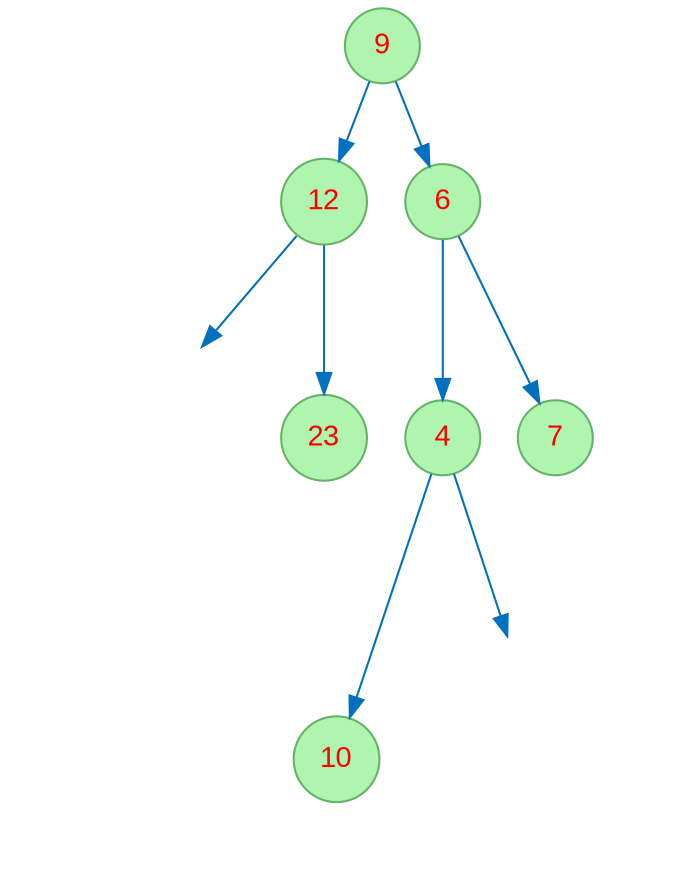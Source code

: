 digraph "tree3" {
node [fontname="Arial", fontcolor=red, shape=circle, style=filled, color="#66B268", fillcolor="#AFF4AF" ];
edge [color = "#0070BF"];
189568618 [label="9"];
189568618 -> 793589513;
793589513 [label="12"];
l793589513 [style=invis];
793589513 -> l793589513;
793589513 -> 1313922862;
1313922862 [label="23"];
189568618 -> 495053715;
495053715 [label="6"];
495053715 -> 1922154895;
1922154895 [label="4"];
1922154895 -> 883049899;
883049899 [label="10"];
l1922154895 [style=invis];
1922154895 -> l1922154895;
495053715 -> 2093176254;
2093176254 [label="7"];
}
